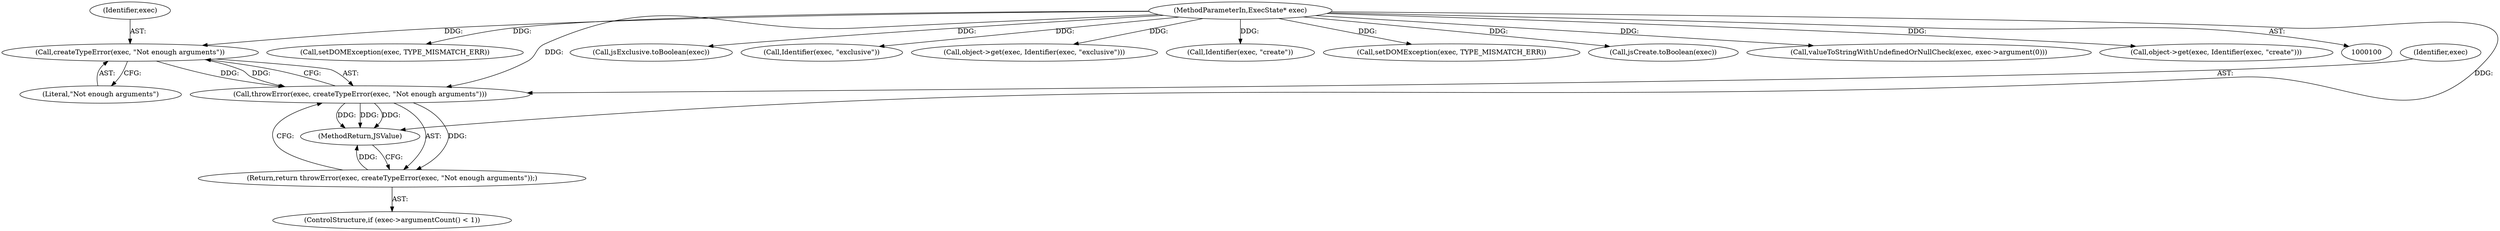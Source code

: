 digraph "0_Chrome_b944f670bb7a8a919daac497a4ea0536c954c201_2@API" {
"1000110" [label="(Call,createTypeError(exec, \"Not enough arguments\"))"];
"1000101" [label="(MethodParameterIn,ExecState* exec)"];
"1000108" [label="(Call,throwError(exec, createTypeError(exec, \"Not enough arguments\")))"];
"1000107" [label="(Return,return throwError(exec, createTypeError(exec, \"Not enough arguments\"));)"];
"1000110" [label="(Call,createTypeError(exec, \"Not enough arguments\"))"];
"1000103" [label="(ControlStructure,if (exec->argumentCount() < 1))"];
"1000249" [label="(MethodReturn,JSValue)"];
"1000230" [label="(Call,setDOMException(exec, TYPE_MISMATCH_ERR))"];
"1000111" [label="(Identifier,exec)"];
"1000107" [label="(Return,return throwError(exec, createTypeError(exec, \"Not enough arguments\"));)"];
"1000180" [label="(Call,jsExclusive.toBoolean(exec))"];
"1000176" [label="(Call,Identifier(exec, \"exclusive\"))"];
"1000109" [label="(Identifier,exec)"];
"1000174" [label="(Call,object->get(exec, Identifier(exec, \"exclusive\")))"];
"1000165" [label="(Call,Identifier(exec, \"create\"))"];
"1000202" [label="(Call,setDOMException(exec, TYPE_MISMATCH_ERR))"];
"1000112" [label="(Literal,\"Not enough arguments\")"];
"1000108" [label="(Call,throwError(exec, createTypeError(exec, \"Not enough arguments\")))"];
"1000101" [label="(MethodParameterIn,ExecState* exec)"];
"1000169" [label="(Call,jsCreate.toBoolean(exec))"];
"1000122" [label="(Call,valueToStringWithUndefinedOrNullCheck(exec, exec->argument(0)))"];
"1000163" [label="(Call,object->get(exec, Identifier(exec, \"create\")))"];
"1000110" -> "1000108"  [label="AST: "];
"1000110" -> "1000112"  [label="CFG: "];
"1000111" -> "1000110"  [label="AST: "];
"1000112" -> "1000110"  [label="AST: "];
"1000108" -> "1000110"  [label="CFG: "];
"1000110" -> "1000108"  [label="DDG: "];
"1000110" -> "1000108"  [label="DDG: "];
"1000101" -> "1000110"  [label="DDG: "];
"1000101" -> "1000100"  [label="AST: "];
"1000101" -> "1000249"  [label="DDG: "];
"1000101" -> "1000108"  [label="DDG: "];
"1000101" -> "1000122"  [label="DDG: "];
"1000101" -> "1000163"  [label="DDG: "];
"1000101" -> "1000165"  [label="DDG: "];
"1000101" -> "1000169"  [label="DDG: "];
"1000101" -> "1000174"  [label="DDG: "];
"1000101" -> "1000176"  [label="DDG: "];
"1000101" -> "1000180"  [label="DDG: "];
"1000101" -> "1000202"  [label="DDG: "];
"1000101" -> "1000230"  [label="DDG: "];
"1000108" -> "1000107"  [label="AST: "];
"1000109" -> "1000108"  [label="AST: "];
"1000107" -> "1000108"  [label="CFG: "];
"1000108" -> "1000249"  [label="DDG: "];
"1000108" -> "1000249"  [label="DDG: "];
"1000108" -> "1000249"  [label="DDG: "];
"1000108" -> "1000107"  [label="DDG: "];
"1000107" -> "1000103"  [label="AST: "];
"1000249" -> "1000107"  [label="CFG: "];
"1000107" -> "1000249"  [label="DDG: "];
}
